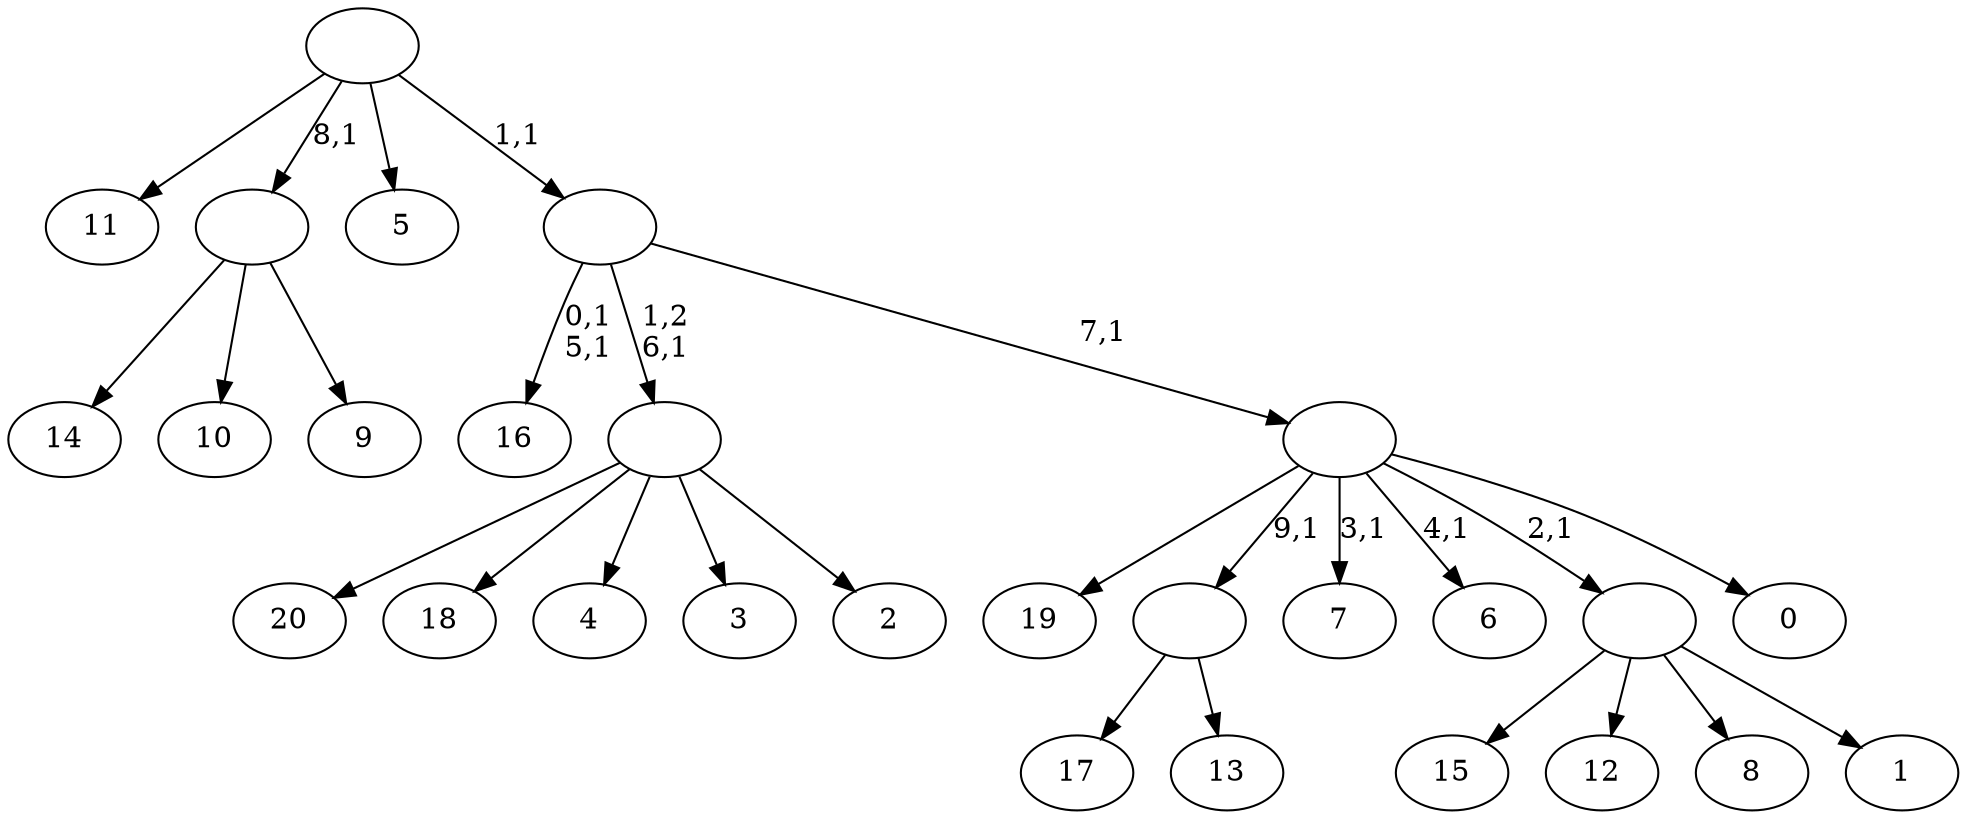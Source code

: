 digraph T {
	31 [label="20"]
	30 [label="19"]
	29 [label="18"]
	28 [label="17"]
	27 [label="16"]
	24 [label="15"]
	23 [label="14"]
	22 [label="13"]
	21 [label=""]
	20 [label="12"]
	19 [label="11"]
	18 [label="10"]
	17 [label="9"]
	16 [label=""]
	15 [label="8"]
	14 [label="7"]
	12 [label="6"]
	10 [label="5"]
	9 [label="4"]
	8 [label="3"]
	7 [label="2"]
	6 [label=""]
	5 [label="1"]
	4 [label=""]
	3 [label="0"]
	2 [label=""]
	1 [label=""]
	0 [label=""]
	21 -> 28 [label=""]
	21 -> 22 [label=""]
	16 -> 23 [label=""]
	16 -> 18 [label=""]
	16 -> 17 [label=""]
	6 -> 31 [label=""]
	6 -> 29 [label=""]
	6 -> 9 [label=""]
	6 -> 8 [label=""]
	6 -> 7 [label=""]
	4 -> 24 [label=""]
	4 -> 20 [label=""]
	4 -> 15 [label=""]
	4 -> 5 [label=""]
	2 -> 12 [label="4,1"]
	2 -> 14 [label="3,1"]
	2 -> 30 [label=""]
	2 -> 21 [label="9,1"]
	2 -> 4 [label="2,1"]
	2 -> 3 [label=""]
	1 -> 27 [label="0,1\n5,1"]
	1 -> 6 [label="1,2\n6,1"]
	1 -> 2 [label="7,1"]
	0 -> 19 [label=""]
	0 -> 16 [label="8,1"]
	0 -> 10 [label=""]
	0 -> 1 [label="1,1"]
}

